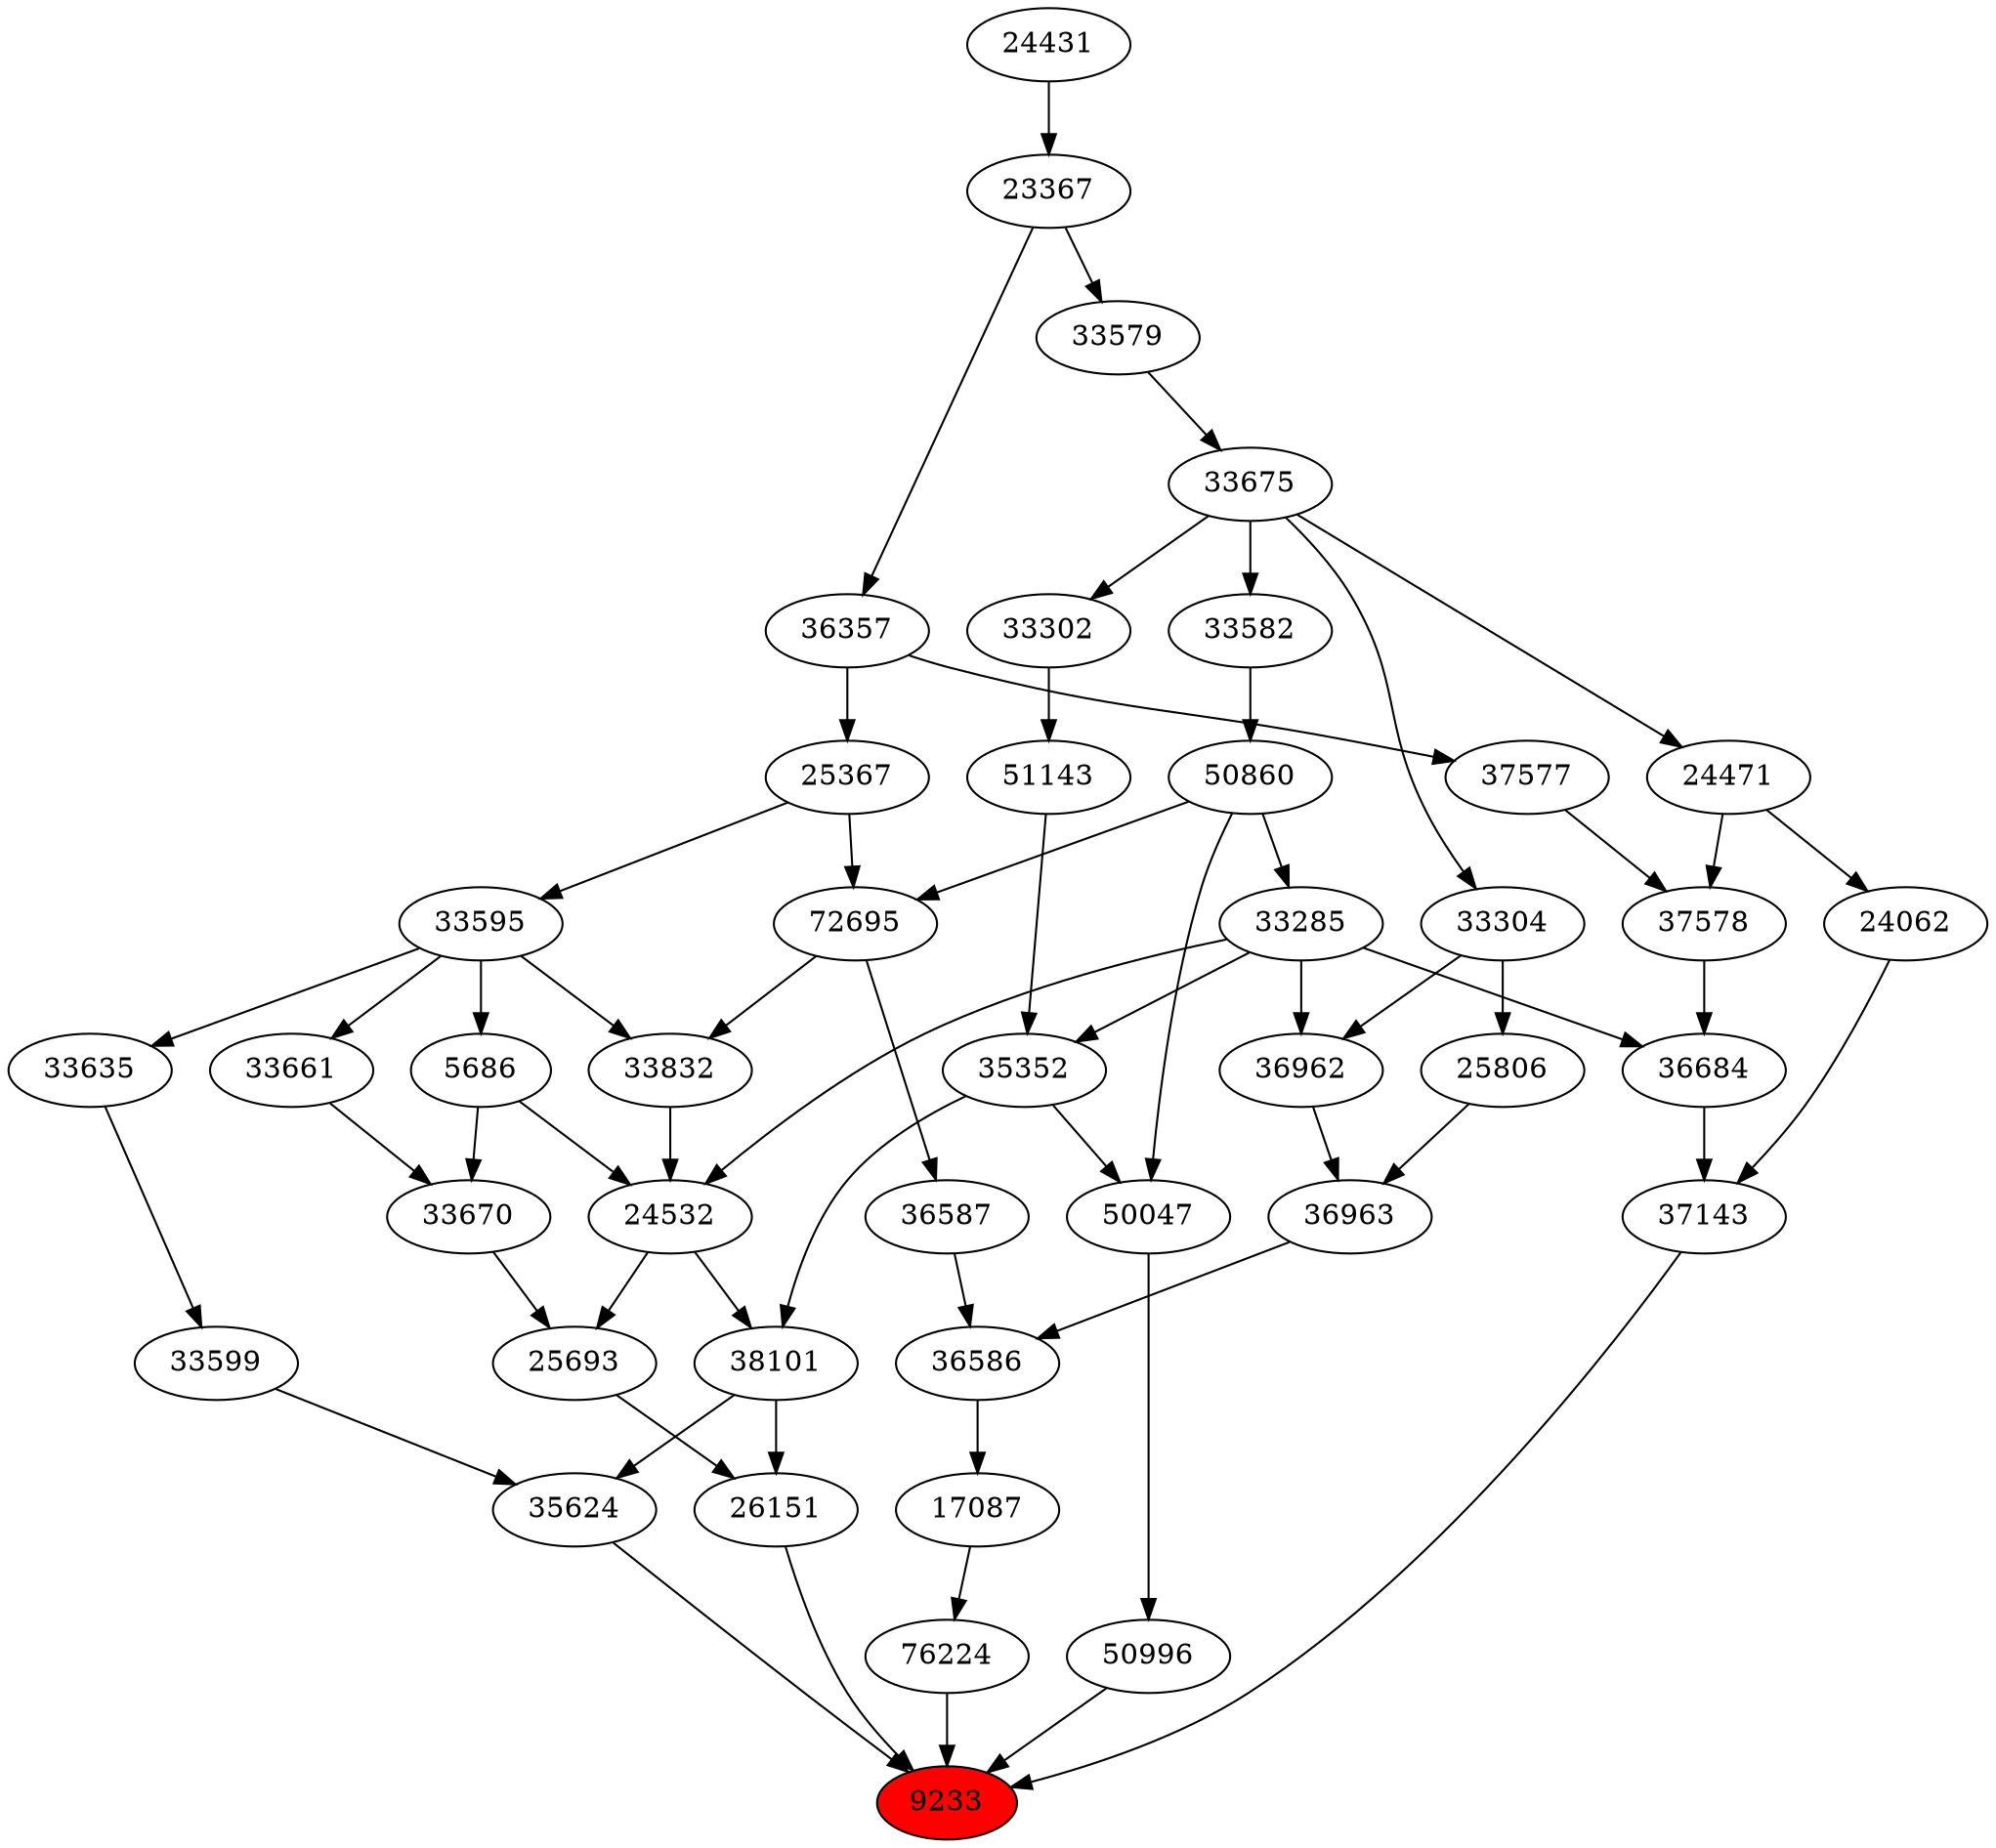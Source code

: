 strict digraph{ 
9233 [label="9233" fillcolor=red style=filled]
37143 -> 9233
35624 -> 9233
26151 -> 9233
50996 -> 9233
76224 -> 9233
37143 [label="37143"]
36684 -> 37143
24062 -> 37143
35624 [label="35624"]
33599 -> 35624
38101 -> 35624
26151 [label="26151"]
38101 -> 26151
25693 -> 26151
50996 [label="50996"]
50047 -> 50996
76224 [label="76224"]
17087 -> 76224
36684 [label="36684"]
33285 -> 36684
37578 -> 36684
24062 [label="24062"]
24471 -> 24062
33599 [label="33599"]
33635 -> 33599
38101 [label="38101"]
24532 -> 38101
35352 -> 38101
25693 [label="25693"]
24532 -> 25693
33670 -> 25693
50047 [label="50047"]
35352 -> 50047
50860 -> 50047
17087 [label="17087"]
36586 -> 17087
33285 [label="33285"]
50860 -> 33285
37578 [label="37578"]
24471 -> 37578
37577 -> 37578
24471 [label="24471"]
33675 -> 24471
33635 [label="33635"]
33595 -> 33635
24532 [label="24532"]
33285 -> 24532
5686 -> 24532
33832 -> 24532
35352 [label="35352"]
33285 -> 35352
51143 -> 35352
33670 [label="33670"]
5686 -> 33670
33661 -> 33670
50860 [label="50860"]
33582 -> 50860
36586 [label="36586"]
36587 -> 36586
36963 -> 36586
37577 [label="37577"]
36357 -> 37577
33675 [label="33675"]
33579 -> 33675
33595 [label="33595"]
25367 -> 33595
5686 [label="5686"]
33595 -> 5686
33832 [label="33832"]
72695 -> 33832
33595 -> 33832
51143 [label="51143"]
33302 -> 51143
33661 [label="33661"]
33595 -> 33661
33582 [label="33582"]
33675 -> 33582
36587 [label="36587"]
72695 -> 36587
36963 [label="36963"]
36962 -> 36963
25806 -> 36963
36357 [label="36357"]
23367 -> 36357
33579 [label="33579"]
23367 -> 33579
25367 [label="25367"]
36357 -> 25367
72695 [label="72695"]
50860 -> 72695
25367 -> 72695
33302 [label="33302"]
33675 -> 33302
36962 [label="36962"]
33285 -> 36962
33304 -> 36962
25806 [label="25806"]
33304 -> 25806
23367 [label="23367"]
24431 -> 23367
33304 [label="33304"]
33675 -> 33304
24431 [label="24431"]
}